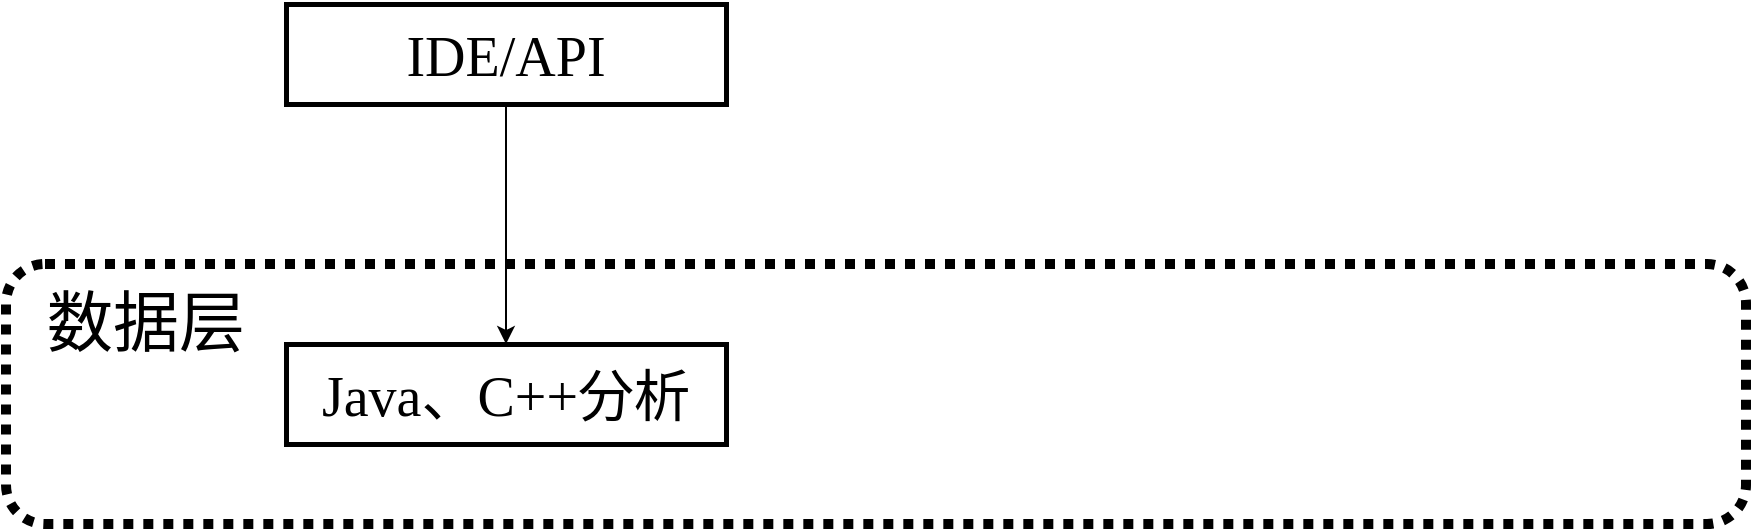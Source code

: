 <mxfile version="24.3.1" type="github">
  <diagram name="第 1 页" id="t0DqELkXgMo1yK1vmhEP">
    <mxGraphModel dx="1181" dy="850" grid="1" gridSize="10" guides="1" tooltips="1" connect="1" arrows="1" fold="1" page="1" pageScale="1" pageWidth="827" pageHeight="1169" math="0" shadow="0">
      <root>
        <mxCell id="0" />
        <mxCell id="1" parent="0" />
        <mxCell id="w5uutKhLg4fIQeWmkBKa-1" value="" style="rounded=1;whiteSpace=wrap;html=1;fillColor=none;strokeWidth=5;dashed=1;dashPattern=1 1;fontFamily=宋体;" vertex="1" parent="1">
          <mxGeometry x="30" y="190" width="870" height="130" as="geometry" />
        </mxCell>
        <mxCell id="w5uutKhLg4fIQeWmkBKa-2" value="数据层" style="text;html=1;align=center;verticalAlign=middle;whiteSpace=wrap;rounded=0;fontFamily=宋体;fontSize=33;" vertex="1" parent="1">
          <mxGeometry x="40" y="210" width="120" height="20" as="geometry" />
        </mxCell>
        <mxCell id="w5uutKhLg4fIQeWmkBKa-3" style="edgeStyle=orthogonalEdgeStyle;rounded=0;orthogonalLoop=1;jettySize=auto;html=1;entryX=0.5;entryY=0;entryDx=0;entryDy=0;fontFamily=宋体;" edge="1" parent="1" source="w5uutKhLg4fIQeWmkBKa-4" target="w5uutKhLg4fIQeWmkBKa-6">
          <mxGeometry relative="1" as="geometry" />
        </mxCell>
        <mxCell id="w5uutKhLg4fIQeWmkBKa-4" value="&lt;font face=&quot;Times New Roman&quot; style=&quot;font-size: 28px;&quot;&gt;IDE/API&lt;/font&gt;" style="rounded=0;whiteSpace=wrap;html=1;fillColor=none;strokeWidth=2.5;fontFamily=宋体;fontSize=33;" vertex="1" parent="1">
          <mxGeometry x="170" y="60" width="220" height="50" as="geometry" />
        </mxCell>
        <mxCell id="w5uutKhLg4fIQeWmkBKa-6" value="&lt;span style=&quot;font-size: 28px;&quot;&gt;&lt;font face=&quot;Times New Roman&quot;&gt;Java&lt;/font&gt;、&lt;font face=&quot;Times New Roman&quot;&gt;C++&lt;/font&gt;分析&lt;/span&gt;" style="rounded=0;whiteSpace=wrap;html=1;fillColor=none;strokeWidth=2.5;fontFamily=宋体;fontSize=33;" vertex="1" parent="1">
          <mxGeometry x="170" y="230" width="220" height="50" as="geometry" />
        </mxCell>
      </root>
    </mxGraphModel>
  </diagram>
</mxfile>
